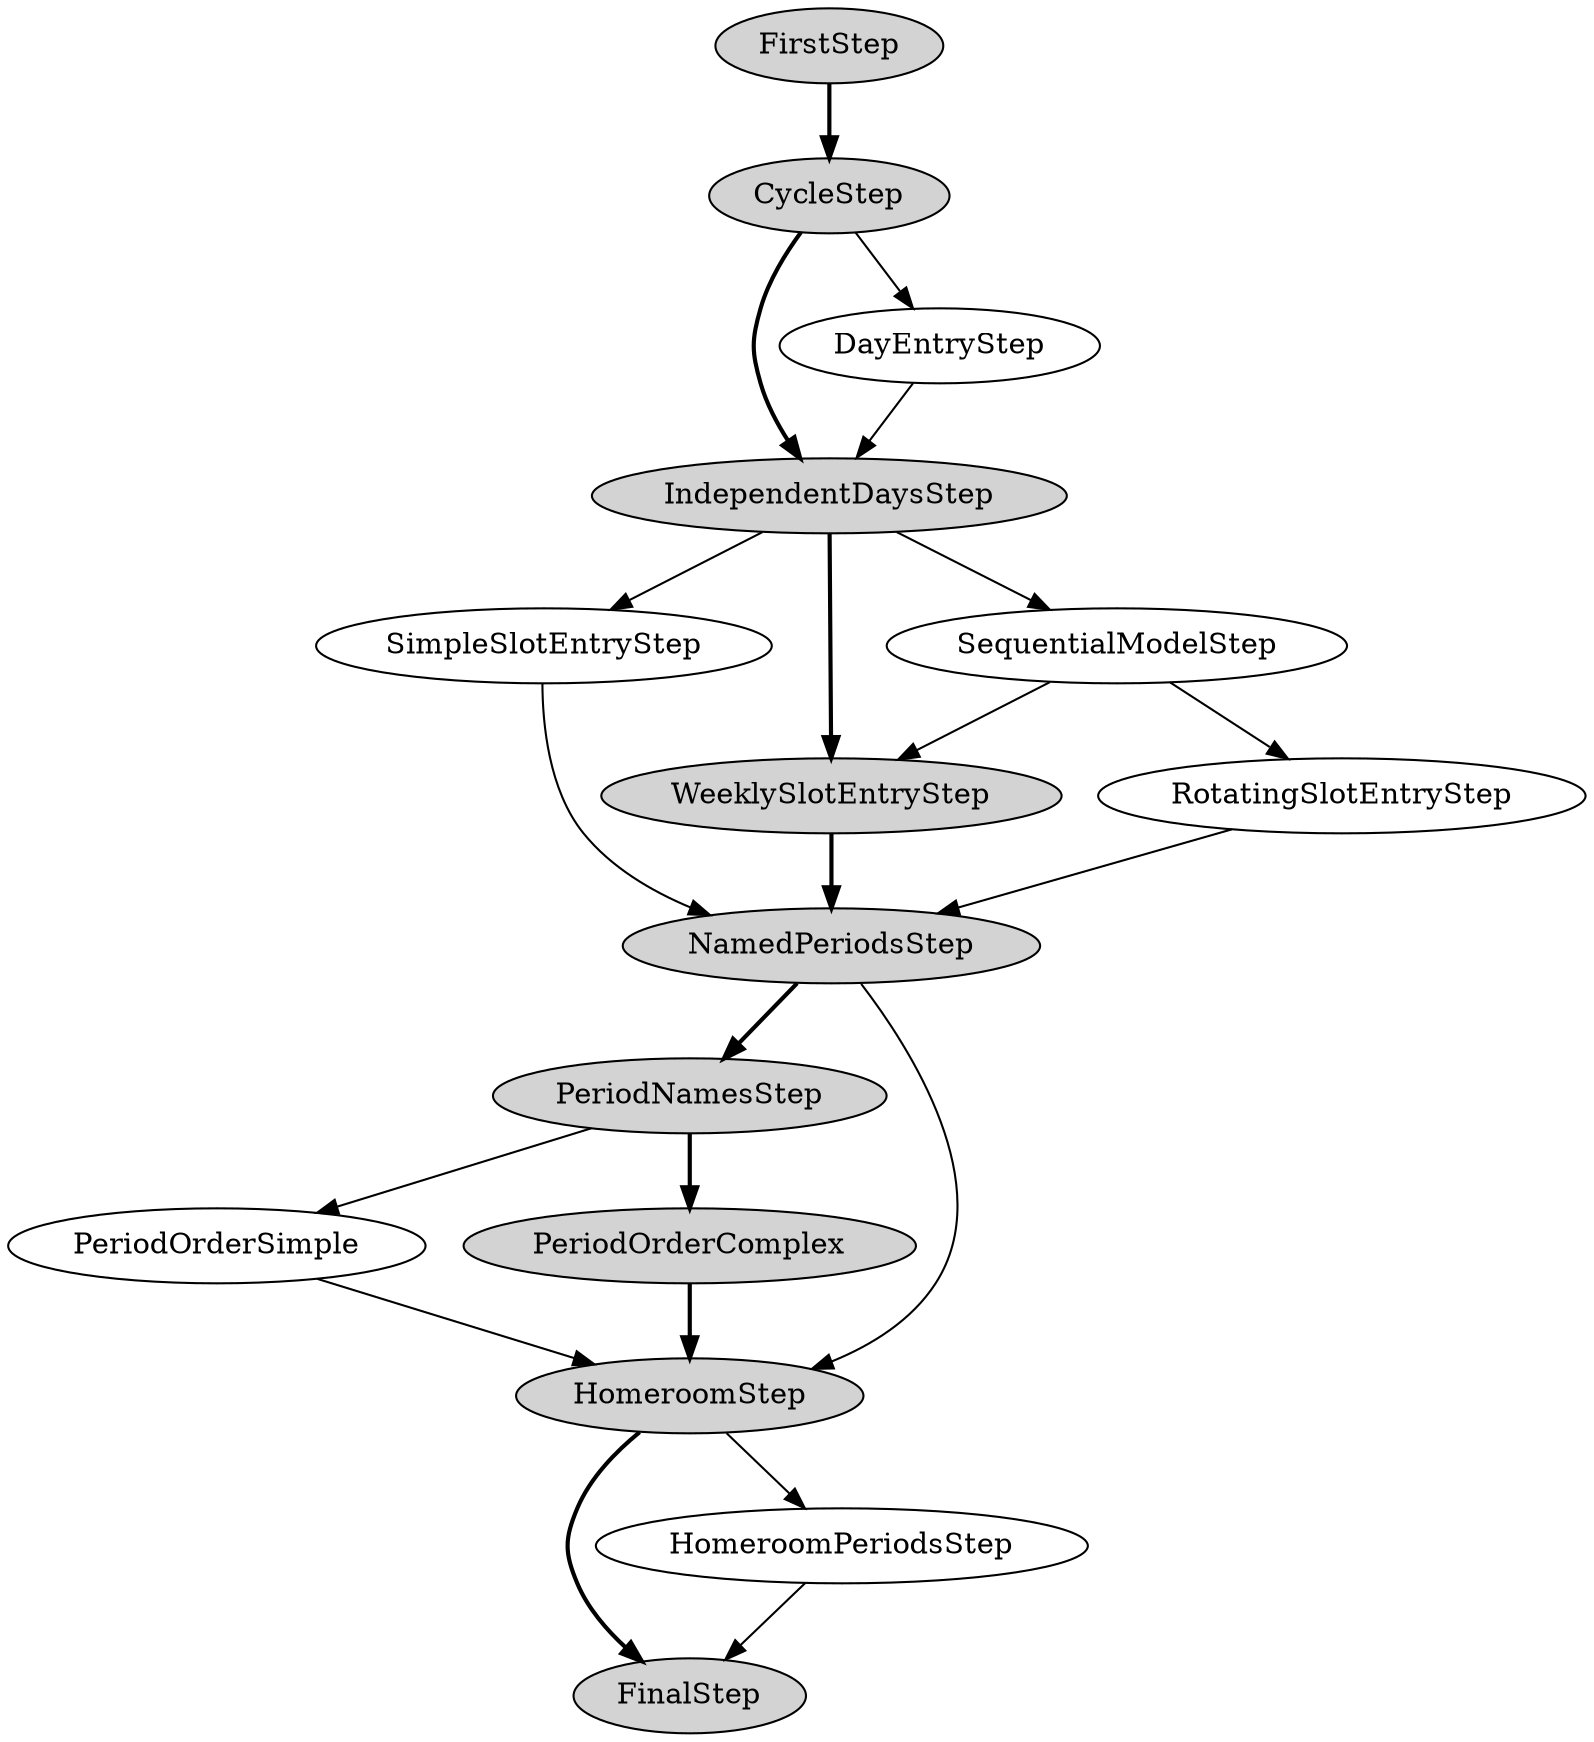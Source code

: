 digraph "Timetable Schema Wizard" {
  FirstStep -> CycleStep [style="bold"];
  CycleStep -> IndependentDaysStep [style="bold"];
  CycleStep -> DayEntryStep;
  DayEntryStep -> IndependentDaysStep;
  IndependentDaysStep -> SimpleSlotEntryStep;
  IndependentDaysStep -> WeeklySlotEntryStep [style="bold"];
  IndependentDaysStep -> SequentialModelStep;
  SequentialModelStep -> WeeklySlotEntryStep;
  SequentialModelStep -> RotatingSlotEntryStep;
  SimpleSlotEntryStep -> NamedPeriodsStep;
  RotatingSlotEntryStep -> NamedPeriodsStep;
  WeeklySlotEntryStep -> NamedPeriodsStep [style="bold"];
  NamedPeriodsStep -> PeriodNamesStep [style="bold"];
  NamedPeriodsStep -> HomeroomStep;
  PeriodNamesStep -> PeriodOrderSimple;
  PeriodNamesStep -> PeriodOrderComplex [style="bold"];
  PeriodOrderSimple -> HomeroomStep;
  PeriodOrderComplex -> HomeroomStep [style="bold"];
  HomeroomStep -> FinalStep [style="bold"];
  HomeroomStep -> HomeroomPeriodsStep;
  HomeroomPeriodsStep -> FinalStep;

  FirstStep[style="filled"];
  CycleStep[style="filled"];
  IndependentDaysStep[style="filled"];
  WeeklySlotEntryStep[style="filled"];
  NamedPeriodsStep[style="filled"];
  PeriodNamesStep[style="filled"];
  PeriodOrderComplex[style="filled"];
  HomeroomStep[style="filled"];
  FinalStep[style="filled"];
}
